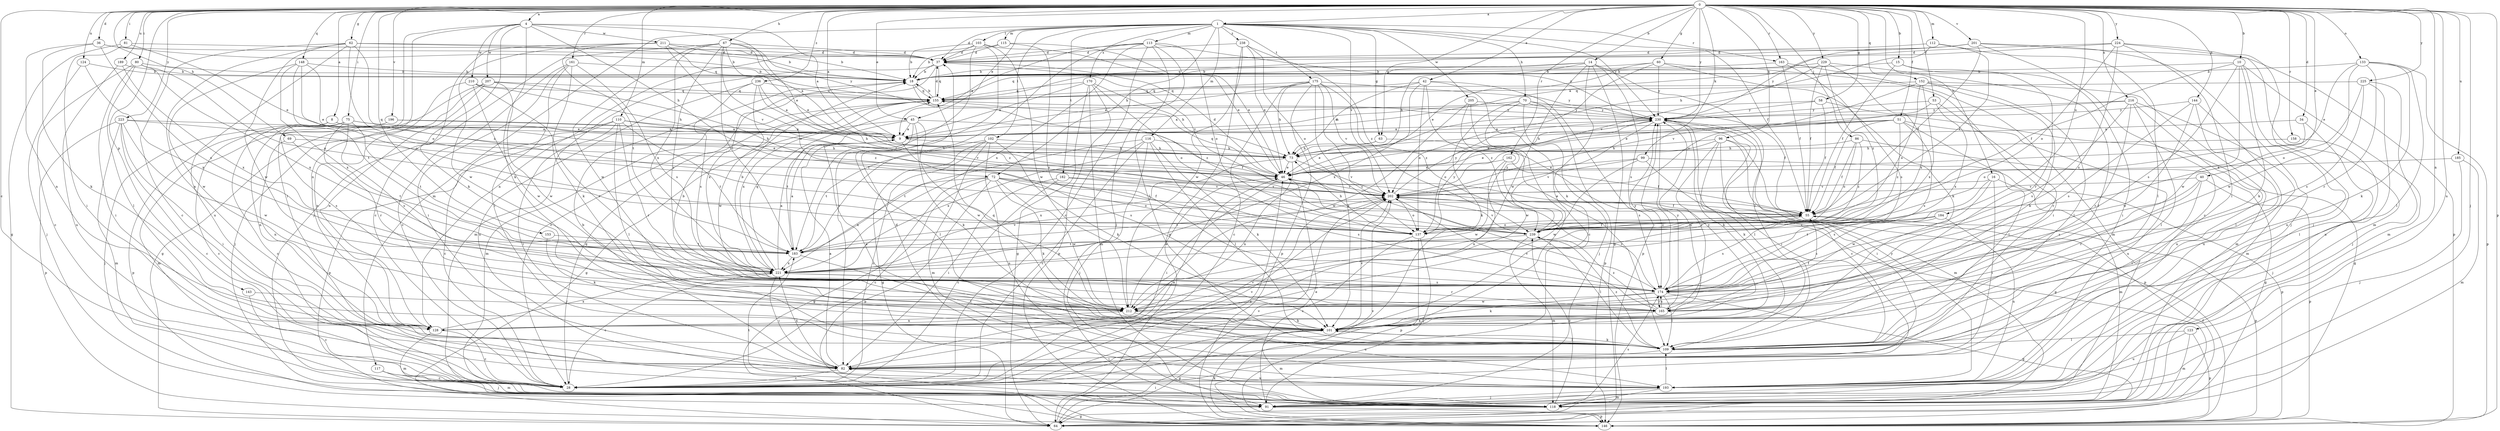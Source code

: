 strict digraph  {
0;
1;
4;
8;
9;
10;
14;
15;
16;
18;
28;
34;
36;
37;
40;
42;
45;
46;
51;
53;
55;
58;
60;
62;
63;
64;
67;
69;
70;
72;
73;
75;
80;
81;
82;
86;
91;
96;
99;
101;
102;
103;
109;
110;
112;
113;
115;
116;
117;
118;
123;
124;
128;
133;
137;
143;
144;
146;
148;
152;
153;
155;
158;
161;
162;
163;
165;
170;
174;
175;
182;
183;
184;
185;
189;
193;
196;
201;
202;
205;
207;
210;
211;
212;
216;
221;
223;
224;
225;
229;
230;
236;
238;
239;
0 -> 1  [label=a];
0 -> 4  [label=a];
0 -> 8  [label=a];
0 -> 9  [label=a];
0 -> 10  [label=b];
0 -> 14  [label=b];
0 -> 15  [label=b];
0 -> 16  [label=b];
0 -> 28  [label=c];
0 -> 34  [label=d];
0 -> 36  [label=d];
0 -> 40  [label=e];
0 -> 42  [label=e];
0 -> 45  [label=e];
0 -> 51  [label=f];
0 -> 53  [label=f];
0 -> 58  [label=g];
0 -> 60  [label=g];
0 -> 62  [label=g];
0 -> 63  [label=g];
0 -> 67  [label=h];
0 -> 69  [label=h];
0 -> 75  [label=i];
0 -> 80  [label=i];
0 -> 81  [label=i];
0 -> 86  [label=j];
0 -> 91  [label=j];
0 -> 96  [label=k];
0 -> 99  [label=k];
0 -> 110  [label=m];
0 -> 112  [label=m];
0 -> 123  [label=n];
0 -> 124  [label=n];
0 -> 133  [label=o];
0 -> 143  [label=p];
0 -> 144  [label=p];
0 -> 146  [label=p];
0 -> 148  [label=q];
0 -> 152  [label=q];
0 -> 153  [label=q];
0 -> 158  [label=r];
0 -> 161  [label=r];
0 -> 162  [label=r];
0 -> 163  [label=r];
0 -> 184  [label=u];
0 -> 185  [label=u];
0 -> 189  [label=u];
0 -> 193  [label=u];
0 -> 196  [label=v];
0 -> 201  [label=v];
0 -> 216  [label=x];
0 -> 223  [label=y];
0 -> 224  [label=y];
0 -> 225  [label=y];
0 -> 229  [label=y];
0 -> 230  [label=y];
0 -> 236  [label=z];
1 -> 37  [label=d];
1 -> 45  [label=e];
1 -> 55  [label=f];
1 -> 63  [label=g];
1 -> 70  [label=h];
1 -> 72  [label=h];
1 -> 102  [label=l];
1 -> 103  [label=l];
1 -> 113  [label=m];
1 -> 115  [label=m];
1 -> 116  [label=m];
1 -> 117  [label=m];
1 -> 163  [label=r];
1 -> 170  [label=s];
1 -> 175  [label=t];
1 -> 182  [label=t];
1 -> 202  [label=v];
1 -> 205  [label=w];
1 -> 230  [label=y];
1 -> 238  [label=z];
4 -> 9  [label=a];
4 -> 46  [label=e];
4 -> 72  [label=h];
4 -> 82  [label=i];
4 -> 91  [label=j];
4 -> 101  [label=k];
4 -> 128  [label=n];
4 -> 207  [label=w];
4 -> 210  [label=w];
4 -> 211  [label=w];
8 -> 9  [label=a];
8 -> 28  [label=c];
8 -> 46  [label=e];
8 -> 174  [label=s];
9 -> 73  [label=h];
9 -> 174  [label=s];
10 -> 18  [label=b];
10 -> 55  [label=f];
10 -> 101  [label=k];
10 -> 118  [label=m];
10 -> 174  [label=s];
10 -> 193  [label=u];
10 -> 212  [label=w];
14 -> 18  [label=b];
14 -> 64  [label=g];
14 -> 73  [label=h];
14 -> 101  [label=k];
14 -> 109  [label=l];
14 -> 155  [label=q];
14 -> 174  [label=s];
14 -> 212  [label=w];
15 -> 18  [label=b];
15 -> 55  [label=f];
15 -> 82  [label=i];
15 -> 165  [label=r];
16 -> 82  [label=i];
16 -> 118  [label=m];
16 -> 174  [label=s];
16 -> 202  [label=v];
16 -> 212  [label=w];
18 -> 155  [label=q];
18 -> 239  [label=z];
28 -> 46  [label=e];
28 -> 155  [label=q];
28 -> 202  [label=v];
34 -> 9  [label=a];
34 -> 109  [label=l];
34 -> 137  [label=o];
36 -> 18  [label=b];
36 -> 37  [label=d];
36 -> 101  [label=k];
36 -> 128  [label=n];
36 -> 221  [label=x];
37 -> 18  [label=b];
37 -> 28  [label=c];
37 -> 118  [label=m];
37 -> 155  [label=q];
37 -> 202  [label=v];
40 -> 109  [label=l];
40 -> 146  [label=p];
40 -> 165  [label=r];
40 -> 174  [label=s];
40 -> 202  [label=v];
42 -> 28  [label=c];
42 -> 73  [label=h];
42 -> 137  [label=o];
42 -> 146  [label=p];
42 -> 155  [label=q];
42 -> 221  [label=x];
42 -> 239  [label=z];
45 -> 9  [label=a];
45 -> 55  [label=f];
45 -> 64  [label=g];
45 -> 101  [label=k];
45 -> 109  [label=l];
45 -> 183  [label=t];
45 -> 212  [label=w];
46 -> 37  [label=d];
46 -> 82  [label=i];
46 -> 155  [label=q];
46 -> 202  [label=v];
51 -> 9  [label=a];
51 -> 46  [label=e];
51 -> 55  [label=f];
51 -> 73  [label=h];
51 -> 109  [label=l];
51 -> 174  [label=s];
51 -> 193  [label=u];
51 -> 239  [label=z];
53 -> 165  [label=r];
53 -> 202  [label=v];
53 -> 221  [label=x];
53 -> 230  [label=y];
55 -> 46  [label=e];
55 -> 137  [label=o];
55 -> 146  [label=p];
55 -> 174  [label=s];
55 -> 239  [label=z];
58 -> 9  [label=a];
58 -> 55  [label=f];
58 -> 64  [label=g];
58 -> 230  [label=y];
60 -> 18  [label=b];
60 -> 46  [label=e];
60 -> 82  [label=i];
60 -> 101  [label=k];
60 -> 202  [label=v];
60 -> 230  [label=y];
62 -> 18  [label=b];
62 -> 28  [label=c];
62 -> 37  [label=d];
62 -> 128  [label=n];
62 -> 137  [label=o];
62 -> 193  [label=u];
62 -> 212  [label=w];
62 -> 239  [label=z];
63 -> 46  [label=e];
63 -> 73  [label=h];
63 -> 174  [label=s];
64 -> 46  [label=e];
64 -> 55  [label=f];
64 -> 202  [label=v];
67 -> 9  [label=a];
67 -> 28  [label=c];
67 -> 37  [label=d];
67 -> 46  [label=e];
67 -> 137  [label=o];
67 -> 174  [label=s];
67 -> 183  [label=t];
67 -> 212  [label=w];
67 -> 221  [label=x];
67 -> 230  [label=y];
69 -> 73  [label=h];
69 -> 128  [label=n];
69 -> 183  [label=t];
70 -> 9  [label=a];
70 -> 28  [label=c];
70 -> 55  [label=f];
70 -> 91  [label=j];
70 -> 101  [label=k];
70 -> 146  [label=p];
70 -> 230  [label=y];
72 -> 28  [label=c];
72 -> 55  [label=f];
72 -> 64  [label=g];
72 -> 101  [label=k];
72 -> 137  [label=o];
72 -> 146  [label=p];
72 -> 202  [label=v];
72 -> 212  [label=w];
72 -> 221  [label=x];
73 -> 46  [label=e];
73 -> 128  [label=n];
73 -> 202  [label=v];
73 -> 221  [label=x];
75 -> 9  [label=a];
75 -> 28  [label=c];
75 -> 73  [label=h];
75 -> 91  [label=j];
75 -> 128  [label=n];
75 -> 165  [label=r];
75 -> 174  [label=s];
75 -> 183  [label=t];
80 -> 18  [label=b];
80 -> 28  [label=c];
80 -> 82  [label=i];
80 -> 109  [label=l];
80 -> 137  [label=o];
80 -> 221  [label=x];
81 -> 37  [label=d];
81 -> 46  [label=e];
81 -> 64  [label=g];
81 -> 82  [label=i];
82 -> 9  [label=a];
82 -> 18  [label=b];
82 -> 28  [label=c];
82 -> 193  [label=u];
82 -> 202  [label=v];
82 -> 221  [label=x];
86 -> 55  [label=f];
86 -> 64  [label=g];
86 -> 73  [label=h];
86 -> 137  [label=o];
86 -> 239  [label=z];
91 -> 46  [label=e];
91 -> 146  [label=p];
96 -> 46  [label=e];
96 -> 73  [label=h];
96 -> 82  [label=i];
96 -> 101  [label=k];
96 -> 118  [label=m];
96 -> 146  [label=p];
96 -> 165  [label=r];
99 -> 46  [label=e];
99 -> 64  [label=g];
99 -> 146  [label=p];
99 -> 202  [label=v];
99 -> 212  [label=w];
101 -> 64  [label=g];
101 -> 109  [label=l];
101 -> 118  [label=m];
101 -> 155  [label=q];
101 -> 202  [label=v];
102 -> 28  [label=c];
102 -> 64  [label=g];
102 -> 73  [label=h];
102 -> 101  [label=k];
102 -> 118  [label=m];
102 -> 183  [label=t];
102 -> 193  [label=u];
103 -> 18  [label=b];
103 -> 37  [label=d];
103 -> 46  [label=e];
103 -> 82  [label=i];
103 -> 128  [label=n];
103 -> 183  [label=t];
103 -> 212  [label=w];
109 -> 9  [label=a];
109 -> 82  [label=i];
109 -> 101  [label=k];
109 -> 239  [label=z];
110 -> 9  [label=a];
110 -> 28  [label=c];
110 -> 82  [label=i];
110 -> 109  [label=l];
110 -> 146  [label=p];
110 -> 165  [label=r];
110 -> 183  [label=t];
110 -> 202  [label=v];
112 -> 37  [label=d];
112 -> 55  [label=f];
112 -> 73  [label=h];
112 -> 109  [label=l];
113 -> 9  [label=a];
113 -> 28  [label=c];
113 -> 37  [label=d];
113 -> 91  [label=j];
113 -> 109  [label=l];
113 -> 137  [label=o];
113 -> 183  [label=t];
113 -> 221  [label=x];
113 -> 230  [label=y];
115 -> 18  [label=b];
115 -> 37  [label=d];
115 -> 46  [label=e];
115 -> 174  [label=s];
116 -> 28  [label=c];
116 -> 73  [label=h];
116 -> 91  [label=j];
116 -> 101  [label=k];
116 -> 109  [label=l];
116 -> 183  [label=t];
116 -> 221  [label=x];
117 -> 28  [label=c];
117 -> 91  [label=j];
117 -> 118  [label=m];
118 -> 64  [label=g];
118 -> 82  [label=i];
118 -> 174  [label=s];
118 -> 183  [label=t];
118 -> 239  [label=z];
123 -> 109  [label=l];
123 -> 118  [label=m];
123 -> 146  [label=p];
123 -> 193  [label=u];
124 -> 18  [label=b];
124 -> 91  [label=j];
124 -> 221  [label=x];
128 -> 28  [label=c];
128 -> 118  [label=m];
128 -> 221  [label=x];
128 -> 230  [label=y];
133 -> 18  [label=b];
133 -> 46  [label=e];
133 -> 101  [label=k];
133 -> 109  [label=l];
133 -> 146  [label=p];
133 -> 165  [label=r];
133 -> 212  [label=w];
137 -> 28  [label=c];
137 -> 73  [label=h];
137 -> 91  [label=j];
137 -> 146  [label=p];
137 -> 230  [label=y];
143 -> 28  [label=c];
143 -> 165  [label=r];
144 -> 109  [label=l];
144 -> 174  [label=s];
144 -> 193  [label=u];
144 -> 212  [label=w];
144 -> 230  [label=y];
146 -> 101  [label=k];
146 -> 202  [label=v];
148 -> 18  [label=b];
148 -> 46  [label=e];
148 -> 137  [label=o];
148 -> 183  [label=t];
148 -> 212  [label=w];
148 -> 221  [label=x];
152 -> 101  [label=k];
152 -> 109  [label=l];
152 -> 118  [label=m];
152 -> 137  [label=o];
152 -> 155  [label=q];
152 -> 202  [label=v];
152 -> 221  [label=x];
153 -> 101  [label=k];
153 -> 183  [label=t];
155 -> 18  [label=b];
155 -> 37  [label=d];
155 -> 118  [label=m];
155 -> 212  [label=w];
155 -> 221  [label=x];
155 -> 230  [label=y];
158 -> 73  [label=h];
158 -> 91  [label=j];
161 -> 18  [label=b];
161 -> 28  [label=c];
161 -> 82  [label=i];
161 -> 101  [label=k];
161 -> 109  [label=l];
161 -> 174  [label=s];
162 -> 46  [label=e];
162 -> 55  [label=f];
162 -> 128  [label=n];
162 -> 212  [label=w];
163 -> 18  [label=b];
163 -> 55  [label=f];
163 -> 118  [label=m];
163 -> 174  [label=s];
165 -> 55  [label=f];
165 -> 101  [label=k];
165 -> 174  [label=s];
165 -> 202  [label=v];
165 -> 230  [label=y];
165 -> 239  [label=z];
170 -> 9  [label=a];
170 -> 64  [label=g];
170 -> 73  [label=h];
170 -> 118  [label=m];
170 -> 137  [label=o];
170 -> 146  [label=p];
170 -> 155  [label=q];
174 -> 64  [label=g];
174 -> 101  [label=k];
174 -> 109  [label=l];
174 -> 165  [label=r];
174 -> 202  [label=v];
174 -> 212  [label=w];
174 -> 230  [label=y];
175 -> 9  [label=a];
175 -> 28  [label=c];
175 -> 73  [label=h];
175 -> 101  [label=k];
175 -> 146  [label=p];
175 -> 155  [label=q];
175 -> 174  [label=s];
175 -> 202  [label=v];
175 -> 230  [label=y];
175 -> 239  [label=z];
182 -> 28  [label=c];
182 -> 82  [label=i];
182 -> 174  [label=s];
182 -> 202  [label=v];
183 -> 9  [label=a];
183 -> 109  [label=l];
183 -> 202  [label=v];
183 -> 221  [label=x];
184 -> 174  [label=s];
184 -> 183  [label=t];
184 -> 193  [label=u];
184 -> 239  [label=z];
185 -> 46  [label=e];
185 -> 91  [label=j];
185 -> 118  [label=m];
189 -> 18  [label=b];
189 -> 193  [label=u];
189 -> 221  [label=x];
193 -> 37  [label=d];
193 -> 91  [label=j];
193 -> 109  [label=l];
193 -> 118  [label=m];
193 -> 230  [label=y];
196 -> 9  [label=a];
196 -> 73  [label=h];
196 -> 118  [label=m];
196 -> 146  [label=p];
201 -> 28  [label=c];
201 -> 37  [label=d];
201 -> 55  [label=f];
201 -> 91  [label=j];
201 -> 146  [label=p];
201 -> 155  [label=q];
201 -> 230  [label=y];
202 -> 55  [label=f];
202 -> 137  [label=o];
202 -> 183  [label=t];
202 -> 230  [label=y];
205 -> 109  [label=l];
205 -> 212  [label=w];
205 -> 230  [label=y];
205 -> 239  [label=z];
207 -> 64  [label=g];
207 -> 91  [label=j];
207 -> 128  [label=n];
207 -> 155  [label=q];
207 -> 212  [label=w];
207 -> 239  [label=z];
210 -> 73  [label=h];
210 -> 128  [label=n];
210 -> 155  [label=q];
210 -> 165  [label=r];
210 -> 212  [label=w];
211 -> 18  [label=b];
211 -> 37  [label=d];
211 -> 101  [label=k];
211 -> 155  [label=q];
211 -> 183  [label=t];
211 -> 202  [label=v];
211 -> 212  [label=w];
212 -> 18  [label=b];
212 -> 46  [label=e];
212 -> 101  [label=k];
212 -> 128  [label=n];
212 -> 193  [label=u];
216 -> 46  [label=e];
216 -> 109  [label=l];
216 -> 118  [label=m];
216 -> 165  [label=r];
216 -> 174  [label=s];
216 -> 193  [label=u];
216 -> 230  [label=y];
221 -> 9  [label=a];
221 -> 18  [label=b];
221 -> 28  [label=c];
221 -> 82  [label=i];
221 -> 155  [label=q];
221 -> 165  [label=r];
221 -> 174  [label=s];
223 -> 9  [label=a];
223 -> 28  [label=c];
223 -> 55  [label=f];
223 -> 82  [label=i];
223 -> 118  [label=m];
223 -> 146  [label=p];
223 -> 212  [label=w];
224 -> 9  [label=a];
224 -> 37  [label=d];
224 -> 91  [label=j];
224 -> 109  [label=l];
224 -> 118  [label=m];
224 -> 137  [label=o];
224 -> 174  [label=s];
225 -> 91  [label=j];
225 -> 137  [label=o];
225 -> 155  [label=q];
225 -> 174  [label=s];
225 -> 193  [label=u];
229 -> 18  [label=b];
229 -> 55  [label=f];
229 -> 109  [label=l];
229 -> 202  [label=v];
229 -> 221  [label=x];
229 -> 239  [label=z];
230 -> 9  [label=a];
230 -> 28  [label=c];
230 -> 82  [label=i];
230 -> 101  [label=k];
230 -> 109  [label=l];
230 -> 128  [label=n];
230 -> 137  [label=o];
230 -> 212  [label=w];
236 -> 9  [label=a];
236 -> 155  [label=q];
236 -> 174  [label=s];
236 -> 193  [label=u];
236 -> 221  [label=x];
236 -> 239  [label=z];
238 -> 37  [label=d];
238 -> 46  [label=e];
238 -> 64  [label=g];
238 -> 137  [label=o];
238 -> 212  [label=w];
238 -> 239  [label=z];
239 -> 55  [label=f];
239 -> 109  [label=l];
239 -> 118  [label=m];
239 -> 183  [label=t];
239 -> 202  [label=v];
}
